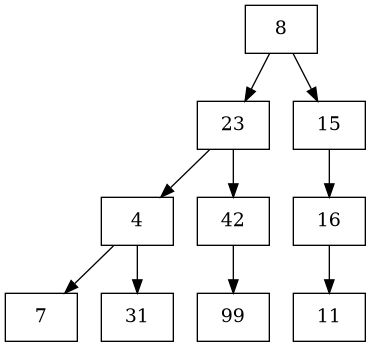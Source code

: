 @startuml
digraph binary_tree {
    node [shape = box]
    8 -> 23
    8 -> 15
    23 -> 4
    23 -> 42
    15 -> 16
    4 -> 7
    4 -> 31
    42 -> 99
    16 -> 11
}
@enduml